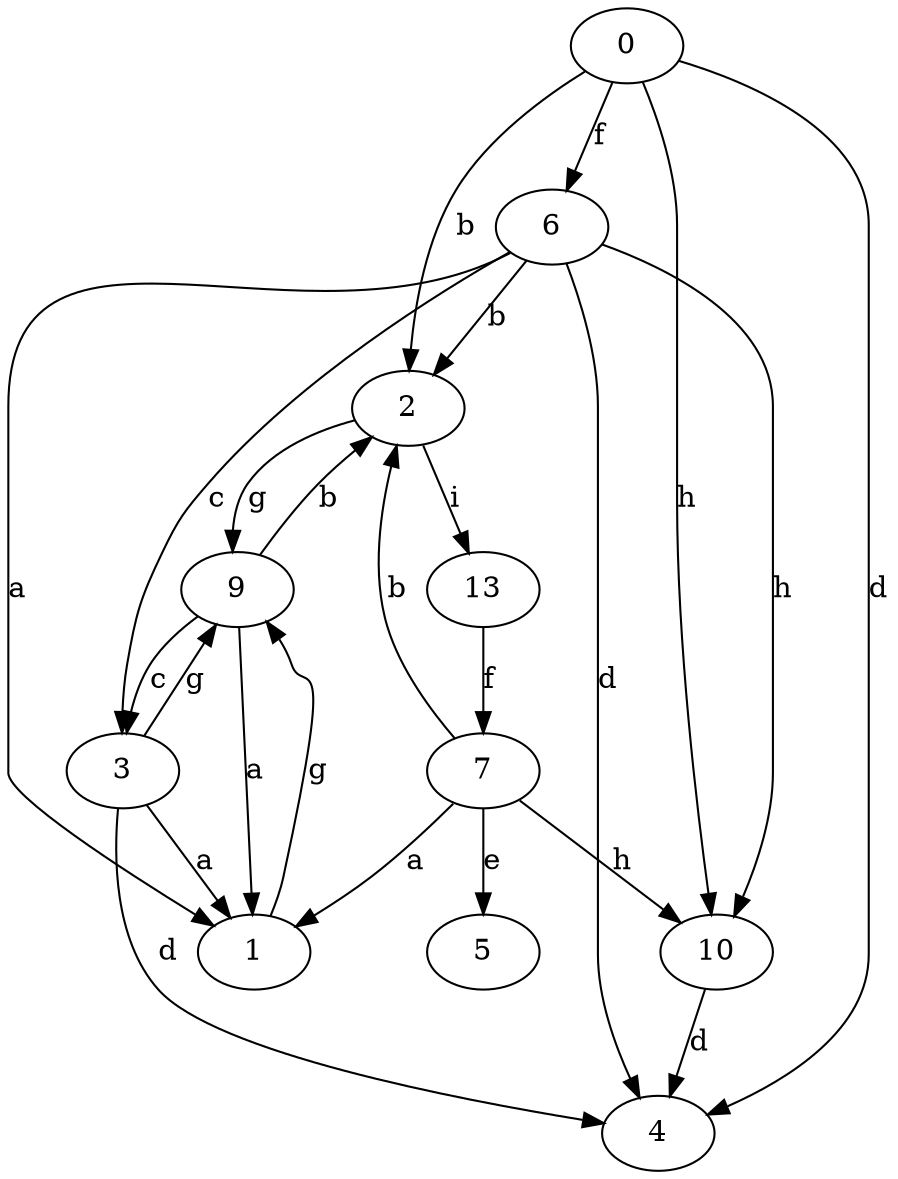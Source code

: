 strict digraph  {
0;
1;
2;
3;
4;
5;
6;
7;
9;
10;
13;
0 -> 2  [label=b];
0 -> 4  [label=d];
0 -> 6  [label=f];
0 -> 10  [label=h];
1 -> 9  [label=g];
2 -> 9  [label=g];
2 -> 13  [label=i];
3 -> 1  [label=a];
3 -> 4  [label=d];
3 -> 9  [label=g];
6 -> 1  [label=a];
6 -> 2  [label=b];
6 -> 3  [label=c];
6 -> 4  [label=d];
6 -> 10  [label=h];
7 -> 1  [label=a];
7 -> 2  [label=b];
7 -> 5  [label=e];
7 -> 10  [label=h];
9 -> 1  [label=a];
9 -> 2  [label=b];
9 -> 3  [label=c];
10 -> 4  [label=d];
13 -> 7  [label=f];
}
